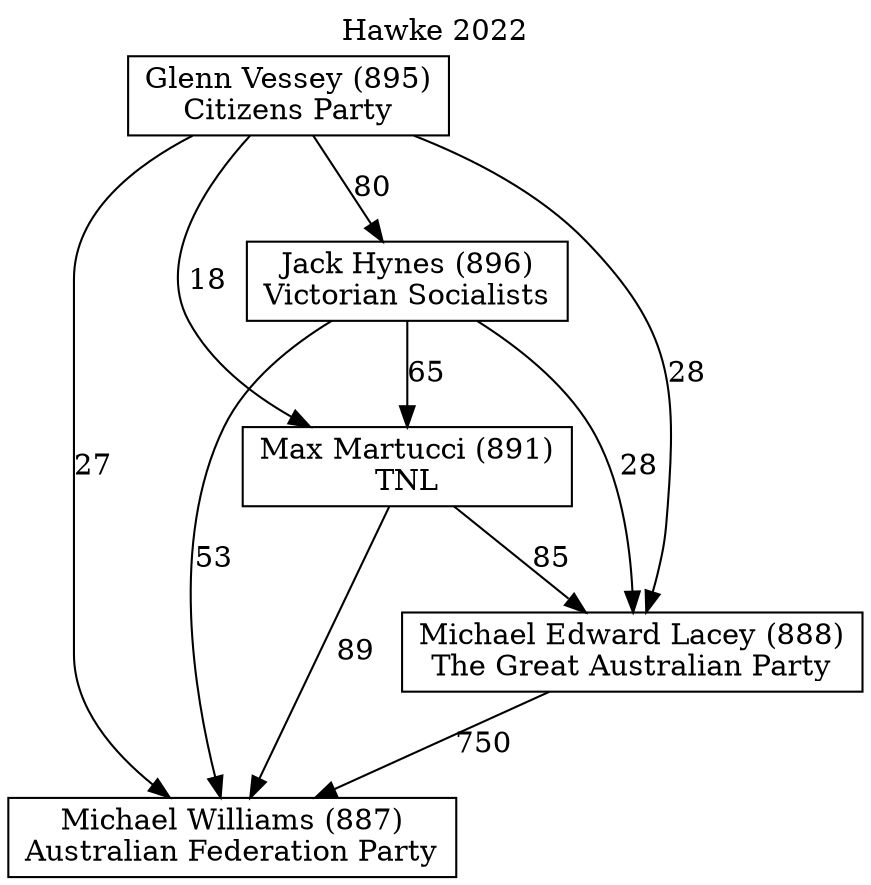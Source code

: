 // House preference flow
digraph "Michael Williams (887)_Hawke_2022" {
	graph [label="Hawke 2022" labelloc=t mclimit=10]
	node [shape=box]
	"Jack Hynes (896)" [label="Jack Hynes (896)
Victorian Socialists"]
	"Glenn Vessey (895)" [label="Glenn Vessey (895)
Citizens Party"]
	"Michael Edward Lacey (888)" [label="Michael Edward Lacey (888)
The Great Australian Party"]
	"Michael Williams (887)" [label="Michael Williams (887)
Australian Federation Party"]
	"Max Martucci (891)" [label="Max Martucci (891)
TNL"]
	"Max Martucci (891)" -> "Michael Williams (887)" [label=89]
	"Glenn Vessey (895)" -> "Max Martucci (891)" [label=18]
	"Glenn Vessey (895)" -> "Michael Williams (887)" [label=27]
	"Glenn Vessey (895)" -> "Jack Hynes (896)" [label=80]
	"Max Martucci (891)" -> "Michael Edward Lacey (888)" [label=85]
	"Jack Hynes (896)" -> "Michael Edward Lacey (888)" [label=28]
	"Jack Hynes (896)" -> "Michael Williams (887)" [label=53]
	"Glenn Vessey (895)" -> "Michael Edward Lacey (888)" [label=28]
	"Michael Edward Lacey (888)" -> "Michael Williams (887)" [label=750]
	"Jack Hynes (896)" -> "Max Martucci (891)" [label=65]
}

